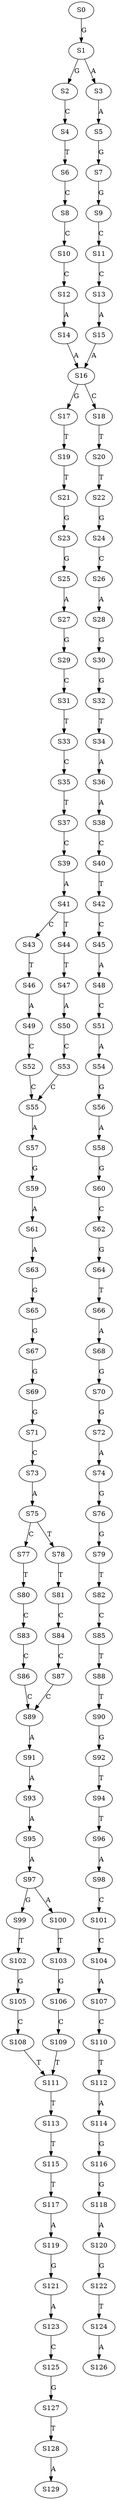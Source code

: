 strict digraph  {
	S0 -> S1 [ label = G ];
	S1 -> S2 [ label = G ];
	S1 -> S3 [ label = A ];
	S2 -> S4 [ label = C ];
	S3 -> S5 [ label = A ];
	S4 -> S6 [ label = T ];
	S5 -> S7 [ label = G ];
	S6 -> S8 [ label = C ];
	S7 -> S9 [ label = G ];
	S8 -> S10 [ label = C ];
	S9 -> S11 [ label = C ];
	S10 -> S12 [ label = C ];
	S11 -> S13 [ label = C ];
	S12 -> S14 [ label = A ];
	S13 -> S15 [ label = A ];
	S14 -> S16 [ label = A ];
	S15 -> S16 [ label = A ];
	S16 -> S17 [ label = G ];
	S16 -> S18 [ label = C ];
	S17 -> S19 [ label = T ];
	S18 -> S20 [ label = T ];
	S19 -> S21 [ label = T ];
	S20 -> S22 [ label = T ];
	S21 -> S23 [ label = G ];
	S22 -> S24 [ label = G ];
	S23 -> S25 [ label = G ];
	S24 -> S26 [ label = C ];
	S25 -> S27 [ label = A ];
	S26 -> S28 [ label = A ];
	S27 -> S29 [ label = G ];
	S28 -> S30 [ label = G ];
	S29 -> S31 [ label = C ];
	S30 -> S32 [ label = G ];
	S31 -> S33 [ label = T ];
	S32 -> S34 [ label = T ];
	S33 -> S35 [ label = C ];
	S34 -> S36 [ label = A ];
	S35 -> S37 [ label = T ];
	S36 -> S38 [ label = A ];
	S37 -> S39 [ label = C ];
	S38 -> S40 [ label = C ];
	S39 -> S41 [ label = A ];
	S40 -> S42 [ label = T ];
	S41 -> S43 [ label = C ];
	S41 -> S44 [ label = T ];
	S42 -> S45 [ label = C ];
	S43 -> S46 [ label = T ];
	S44 -> S47 [ label = T ];
	S45 -> S48 [ label = A ];
	S46 -> S49 [ label = A ];
	S47 -> S50 [ label = A ];
	S48 -> S51 [ label = C ];
	S49 -> S52 [ label = C ];
	S50 -> S53 [ label = C ];
	S51 -> S54 [ label = A ];
	S52 -> S55 [ label = C ];
	S53 -> S55 [ label = C ];
	S54 -> S56 [ label = G ];
	S55 -> S57 [ label = A ];
	S56 -> S58 [ label = A ];
	S57 -> S59 [ label = G ];
	S58 -> S60 [ label = G ];
	S59 -> S61 [ label = A ];
	S60 -> S62 [ label = C ];
	S61 -> S63 [ label = A ];
	S62 -> S64 [ label = G ];
	S63 -> S65 [ label = G ];
	S64 -> S66 [ label = T ];
	S65 -> S67 [ label = G ];
	S66 -> S68 [ label = A ];
	S67 -> S69 [ label = G ];
	S68 -> S70 [ label = G ];
	S69 -> S71 [ label = G ];
	S70 -> S72 [ label = G ];
	S71 -> S73 [ label = C ];
	S72 -> S74 [ label = A ];
	S73 -> S75 [ label = A ];
	S74 -> S76 [ label = G ];
	S75 -> S77 [ label = C ];
	S75 -> S78 [ label = T ];
	S76 -> S79 [ label = G ];
	S77 -> S80 [ label = T ];
	S78 -> S81 [ label = T ];
	S79 -> S82 [ label = T ];
	S80 -> S83 [ label = C ];
	S81 -> S84 [ label = C ];
	S82 -> S85 [ label = C ];
	S83 -> S86 [ label = C ];
	S84 -> S87 [ label = C ];
	S85 -> S88 [ label = T ];
	S86 -> S89 [ label = C ];
	S87 -> S89 [ label = C ];
	S88 -> S90 [ label = T ];
	S89 -> S91 [ label = A ];
	S90 -> S92 [ label = G ];
	S91 -> S93 [ label = A ];
	S92 -> S94 [ label = T ];
	S93 -> S95 [ label = A ];
	S94 -> S96 [ label = T ];
	S95 -> S97 [ label = A ];
	S96 -> S98 [ label = A ];
	S97 -> S99 [ label = G ];
	S97 -> S100 [ label = A ];
	S98 -> S101 [ label = C ];
	S99 -> S102 [ label = T ];
	S100 -> S103 [ label = T ];
	S101 -> S104 [ label = C ];
	S102 -> S105 [ label = G ];
	S103 -> S106 [ label = G ];
	S104 -> S107 [ label = A ];
	S105 -> S108 [ label = C ];
	S106 -> S109 [ label = C ];
	S107 -> S110 [ label = C ];
	S108 -> S111 [ label = T ];
	S109 -> S111 [ label = T ];
	S110 -> S112 [ label = T ];
	S111 -> S113 [ label = T ];
	S112 -> S114 [ label = A ];
	S113 -> S115 [ label = T ];
	S114 -> S116 [ label = G ];
	S115 -> S117 [ label = T ];
	S116 -> S118 [ label = G ];
	S117 -> S119 [ label = A ];
	S118 -> S120 [ label = A ];
	S119 -> S121 [ label = G ];
	S120 -> S122 [ label = G ];
	S121 -> S123 [ label = A ];
	S122 -> S124 [ label = T ];
	S123 -> S125 [ label = C ];
	S124 -> S126 [ label = A ];
	S125 -> S127 [ label = G ];
	S127 -> S128 [ label = T ];
	S128 -> S129 [ label = A ];
}
